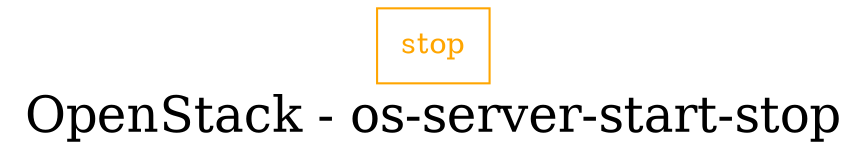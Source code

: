 digraph LexiconGraph {
graph[label="OpenStack - os-server-start-stop", fontsize=24]
splines=true
"stop" [color=orange, fontcolor=orange, shape=box]
}
